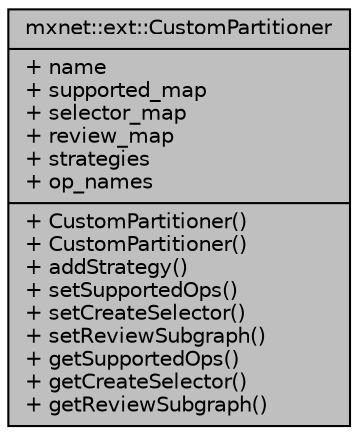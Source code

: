 digraph "mxnet::ext::CustomPartitioner"
{
 // LATEX_PDF_SIZE
  edge [fontname="Helvetica",fontsize="10",labelfontname="Helvetica",labelfontsize="10"];
  node [fontname="Helvetica",fontsize="10",shape=record];
  Node1 [label="{mxnet::ext::CustomPartitioner\n|+ name\l+ supported_map\l+ selector_map\l+ review_map\l+ strategies\l+ op_names\l|+ CustomPartitioner()\l+ CustomPartitioner()\l+ addStrategy()\l+ setSupportedOps()\l+ setCreateSelector()\l+ setReviewSubgraph()\l+ getSupportedOps()\l+ getCreateSelector()\l+ getReviewSubgraph()\l}",height=0.2,width=0.4,color="black", fillcolor="grey75", style="filled", fontcolor="black",tooltip="An abstract class for subgraph property."];
}

